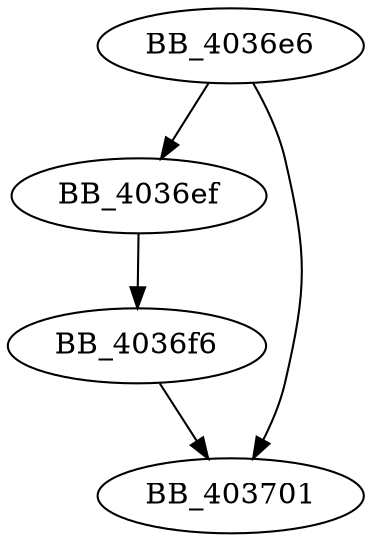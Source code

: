 DiGraph ___initmbctable{
BB_4036e6->BB_4036ef
BB_4036e6->BB_403701
BB_4036ef->BB_4036f6
BB_4036f6->BB_403701
}
